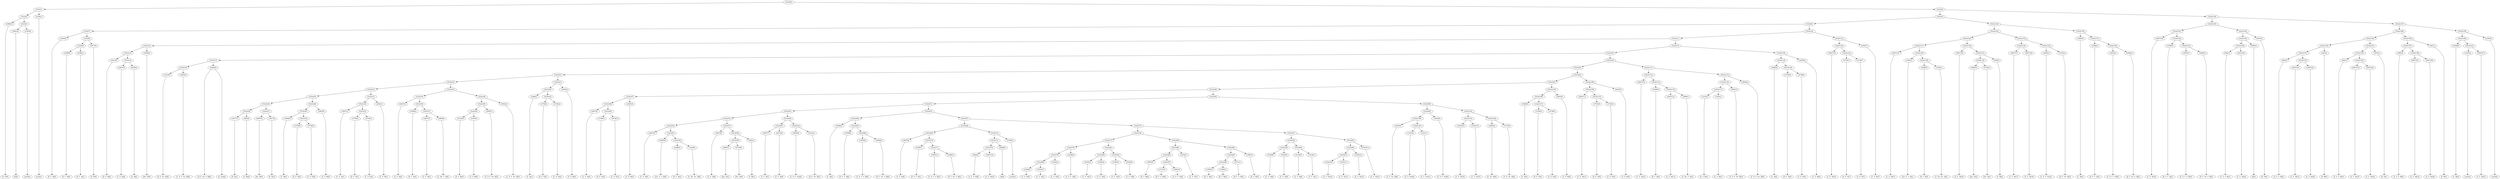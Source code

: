digraph sample{
"L2984(0)"->"[E  F](0)"
"L2661(0)"->"[E](0)"
"L2185(0)"->"[rest](0)"
"L5222(3)"->"L2661(0)"
"L5222(3)"->"L2185(0)"
"L5222(2)"->"L2984(0)"
"L5222(2)"->"L5222(3)"
"L2185(1)"->"[rest](1)"
"L5222(1)"->"L5222(2)"
"L5222(1)"->"L2185(1)"
"L4329(0)"->"[E  F  A](0)"
"L4388(0)"->"[D  F  A](0)"
"L4388(1)"->"[D  F  A](1)"
"L5222(9)"->"L4388(0)"
"L5222(9)"->"L4388(1)"
"L3917(0)"->"[D  E](0)"
"L5222(8)"->"L5222(9)"
"L5222(8)"->"L3917(0)"
"L5222(7)"->"L4329(0)"
"L5222(7)"->"L5222(8)"
"L4241(0)"->"[D  E  A](0)"
"L2647(0)"->"[C  E  A](0)"
"L2639(0)"->"[E  A](0)"
"L5222(14)"->"L2647(0)"
"L5222(14)"->"L2639(0)"
"L5222(13)"->"L4241(0)"
"L5222(13)"->"L5222(14)"
"L4690(0)"->"[Dis  E](0)"
"L5222(12)"->"L5222(13)"
"L5222(12)"->"L4690(0)"
"L1610(0)"->"[D  E  Gis  B](0)"
"L4092(0)"->"[C  D  E  Gis  B](0)"
"L5222(18)"->"L1610(0)"
"L5222(18)"->"L4092(0)"
"L4663(0)"->"[D  E  Gis  A  B](0)"
"L4663(0)"->"[F  Gis](0)"
"L5222(17)"->"L5222(18)"
"L5222(17)"->"L4663(0)"
"L3917(1)"->"[D  E](1)"
"L820(0)"->"[C  B](0)"
"L5222(26)"->"L3917(1)"
"L5222(26)"->"L820(0)"
"L4907(0)"->"[Ais  B](0)"
"L3917(2)"->"[D  E](2)"
"L5222(27)"->"L4907(0)"
"L5222(27)"->"L3917(2)"
"L5222(25)"->"L5222(26)"
"L5222(25)"->"L5222(27)"
"L3648(0)"->"[C  A](0)"
"L3756(0)"->"[D  E  F](0)"
"L4738(0)"->"[C  D  E](0)"
"L5222(30)"->"L3756(0)"
"L5222(30)"->"L4738(0)"
"L5222(29)"->"L3648(0)"
"L5222(29)"->"L5222(30)"
"L2645(0)"->"[C  D  B](0)"
"L5222(28)"->"L5222(29)"
"L5222(28)"->"L2645(0)"
"L5222(24)"->"L5222(25)"
"L5222(24)"->"L5222(28)"
"L2647(1)"->"[C  E  A](1)"
"L3756(1)"->"[D  E  F](1)"
"L4738(1)"->"[C  D  E](1)"
"L5222(33)"->"L3756(1)"
"L5222(33)"->"L4738(1)"
"L5222(32)"->"L2647(1)"
"L5222(32)"->"L5222(33)"
"L2645(1)"->"[C  D  B](1)"
"L5222(31)"->"L5222(32)"
"L5222(31)"->"L2645(1)"
"L5222(23)"->"L5222(24)"
"L5222(23)"->"L5222(31)"
"L2647(2)"->"[C  E  A](2)"
"L4388(2)"->"[D  F  A](2)"
"L2647(3)"->"[C  E  A](3)"
"L2889(0)"->"[C  Dis  F  A](0)"
"L5222(37)"->"L2647(3)"
"L5222(37)"->"L2889(0)"
"L5222(36)"->"L4388(2)"
"L5222(36)"->"L5222(37)"
"L5222(35)"->"L2647(2)"
"L5222(35)"->"L5222(36)"
"L5152(0)"->"[E  A  B](0)"
"L5165(0)"->"[C  A  B](0)"
"L5222(40)"->"L5152(0)"
"L5222(40)"->"L5165(0)"
"L4092(1)"->"[C  D  E  Gis  B](1)"
"L5222(39)"->"L5222(40)"
"L5222(39)"->"L4092(1)"
"L4092(2)"->"[C  D  E  Gis  B](2)"
"L5222(38)"->"L5222(39)"
"L5222(38)"->"L4092(2)"
"L5222(34)"->"L5222(35)"
"L5222(34)"->"L5222(38)"
"L5222(22)"->"L5222(23)"
"L5222(22)"->"L5222(34)"
"L3648(1)"->"[C  A](1)"
"L3756(2)"->"[D  E  F](2)"
"L4738(2)"->"[C  D  E](2)"
"L5222(43)"->"L3756(2)"
"L5222(43)"->"L4738(2)"
"L5222(42)"->"L3648(1)"
"L5222(42)"->"L5222(43)"
"L2645(2)"->"[C  D  B](2)"
"L5222(41)"->"L5222(42)"
"L5222(41)"->"L2645(2)"
"L5222(21)"->"L5222(22)"
"L5222(21)"->"L5222(41)"
"L2647(4)"->"[C  E  A](4)"
"L3756(3)"->"[D  E  F](3)"
"L4738(3)"->"[C  D  E](3)"
"L5222(49)"->"L3756(3)"
"L5222(49)"->"L4738(3)"
"L5222(48)"->"L2647(4)"
"L5222(48)"->"L5222(49)"
"L2645(3)"->"[C  D  B](3)"
"L5222(47)"->"L5222(48)"
"L5222(47)"->"L2645(3)"
"L2647(5)"->"[C  E  A](5)"
"L4365(0)"->"[Cis  E  G  A](0)"
"L4388(3)"->"[D  F  A](3)"
"L1420(0)"->"[C  Dis  Fis  A](0)"
"L5222(56)"->"L4388(3)"
"L5222(56)"->"L1420(0)"
"L5222(55)"->"L4365(0)"
"L5222(55)"->"L5222(56)"
"L5222(54)"->"L2647(5)"
"L5222(54)"->"L5222(55)"
"L2647(6)"->"[C  E  A](6)"
"L4690(1)"->"[Dis  E](1)"
"L4734(0)"->"[Gis  A](0)"
"L5222(59)"->"L4690(1)"
"L5222(59)"->"L4734(0)"
"L820(1)"->"[C  B](1)"
"L5222(58)"->"L5222(59)"
"L5222(58)"->"L820(1)"
"L5222(57)"->"L2647(6)"
"L5222(57)"->"L5222(58)"
"L5222(53)"->"L5222(54)"
"L5222(53)"->"L5222(57)"
"L2647(7)"->"[C  E  A](7)"
"L2647(8)"->"[C  E  A](8)"
"L5222(61)"->"L2647(7)"
"L5222(61)"->"L2647(8)"
"L4656(0)"->"[C  D  E  Gis](0)"
"L1610(1)"->"[D  E  Gis  B](1)"
"L5222(62)"->"L4656(0)"
"L5222(62)"->"L1610(1)"
"L5222(60)"->"L5222(61)"
"L5222(60)"->"L5222(62)"
"L5222(52)"->"L5222(53)"
"L5222(52)"->"L5222(60)"
"L3648(2)"->"[C  A](2)"
"L4398(0)"->"[D  E  F  A](0)"
"L3955(0)"->"[C  D  F  A  B](0)"
"L4466(0)"->"[D  F  Gis  A  B](0)"
"L5222(66)"->"L3955(0)"
"L5222(66)"->"L4466(0)"
"L5222(65)"->"L4398(0)"
"L5222(65)"->"L5222(66)"
"L5222(64)"->"L3648(2)"
"L5222(64)"->"L5222(65)"
"L2647(9)"->"[C  E  A](9)"
"L4398(1)"->"[D  E  F  A](1)"
"L3955(1)"->"[C  D  F  A  B](1)"
"L4466(1)"->"[D  F  Gis  A  B](1)"
"L5222(71)"->"L3955(1)"
"L5222(71)"->"L4466(1)"
"L5222(70)"->"L4398(1)"
"L5222(70)"->"L5222(71)"
"L5222(69)"->"L2647(9)"
"L5222(69)"->"L5222(70)"
"L862(0)"->"[C  E  A  B](0)"
"L2647(10)"->"[C  E  A](10)"
"L5222(74)"->"L862(0)"
"L5222(74)"->"L2647(10)"
"L2894(0)"->"[A](0)"
"L5222(73)"->"L5222(74)"
"L5222(73)"->"L2894(0)"
"L2185(2)"->"[rest](2)"
"L5222(72)"->"L5222(73)"
"L5222(72)"->"L2185(2)"
"L5222(68)"->"L5222(69)"
"L5222(68)"->"L5222(72)"
"L2544(0)"->"[C  E  G](0)"
"L2544(1)"->"[C  E  G](1)"
"L5222(80)"->"L2544(0)"
"L5222(80)"->"L2544(1)"
"L2544(2)"->"[C  E  G](2)"
"L5222(79)"->"L5222(80)"
"L5222(79)"->"L2544(2)"
"L2238(0)"->"[C  E  G  A](0)"
"L5222(78)"->"L5222(79)"
"L5222(78)"->"L2238(0)"
"L2544(3)"->"[C  E  G](3)"
"L2544(4)"->"[C  E  G](4)"
"L5222(82)"->"L2544(3)"
"L5222(82)"->"L2544(4)"
"L2544(5)"->"[C  E  G](5)"
"L2544(6)"->"[C  E  G](6)"
"L5222(83)"->"L2544(5)"
"L5222(83)"->"L2544(6)"
"L5222(81)"->"L5222(82)"
"L5222(81)"->"L5222(83)"
"L5222(77)"->"L5222(78)"
"L5222(77)"->"L5222(81)"
"L1895(0)"->"[D  G  B](0)"
"L4731(0)"->"[D  F  G  B](0)"
"L2901(0)"->"[C  E  F  G](0)"
"L5222(87)"->"L4731(0)"
"L5222(87)"->"L2901(0)"
"L5222(86)"->"L1895(0)"
"L5222(86)"->"L5222(87)"
"L2544(7)"->"[C  E  G](7)"
"L5222(85)"->"L5222(86)"
"L5222(85)"->"L2544(7)"
"L1895(1)"->"[D  G  B](1)"
"L1895(2)"->"[D  G  B](2)"
"L5222(90)"->"L1895(1)"
"L5222(90)"->"L1895(2)"
"L4731(1)"->"[D  F  G  B](1)"
"L5222(89)"->"L5222(90)"
"L5222(89)"->"L4731(1)"
"L1895(3)"->"[D  G  B](3)"
"L5222(88)"->"L5222(89)"
"L5222(88)"->"L1895(3)"
"L5222(84)"->"L5222(85)"
"L5222(84)"->"L5222(88)"
"L5222(76)"->"L5222(77)"
"L5222(76)"->"L5222(84)"
"L2544(8)"->"[C  E  G](8)"
"L2544(9)"->"[C  E  G](9)"
"L5222(93)"->"L2544(8)"
"L5222(93)"->"L2544(9)"
"L4136(0)"->"[C  F  A](0)"
"L4136(1)"->"[C  F  A](1)"
"L5222(94)"->"L4136(0)"
"L5222(94)"->"L4136(1)"
"L5222(92)"->"L5222(93)"
"L5222(92)"->"L5222(94)"
"L2544(10)"->"[C  E  G](10)"
"L2544(11)"->"[C  E  G](11)"
"L5222(97)"->"L2544(10)"
"L5222(97)"->"L2544(11)"
"L2544(12)"->"[C  E  G](12)"
"L5222(96)"->"L5222(97)"
"L5222(96)"->"L2544(12)"
"L2544(13)"->"[C  E  G](13)"
"L5222(95)"->"L5222(96)"
"L5222(95)"->"L2544(13)"
"L5222(91)"->"L5222(92)"
"L5222(91)"->"L5222(95)"
"L5222(75)"->"L5222(76)"
"L5222(75)"->"L5222(91)"
"L5222(67)"->"L5222(68)"
"L5222(67)"->"L5222(75)"
"L5222(63)"->"L5222(64)"
"L5222(63)"->"L5222(67)"
"L5222(51)"->"L5222(52)"
"L5222(51)"->"L5222(63)"
"L4555(0)"->"[C  F  Gis  B](0)"
"L1221(0)"->"[C  F  Gis](0)"
"L1221(1)"->"[C  F  Gis](1)"
"L5222(101)"->"L1221(0)"
"L5222(101)"->"L1221(1)"
"L5222(100)"->"L4555(0)"
"L5222(100)"->"L5222(101)"
"L1820(0)"->"[C  D  F  Gis](0)"
"L5222(99)"->"L5222(100)"
"L5222(99)"->"L1820(0)"
"L2544(14)"->"[C  E  G](14)"
"L2544(15)"->"[C  E  G](15)"
"L5222(103)"->"L2544(14)"
"L5222(103)"->"L2544(15)"
"L2854(0)"->"[E  Gis  B](0)"
"L3772(0)"->"[C  E  Gis  B](0)"
"L5222(104)"->"L2854(0)"
"L5222(104)"->"L3772(0)"
"L5222(102)"->"L5222(103)"
"L5222(102)"->"L5222(104)"
"L5222(98)"->"L5222(99)"
"L5222(98)"->"L5222(102)"
"L5222(50)"->"L5222(51)"
"L5222(50)"->"L5222(98)"
"L5222(46)"->"L5222(47)"
"L5222(46)"->"L5222(50)"
"L3648(3)"->"[C  A](3)"
"L3756(4)"->"[D  E  F](4)"
"L4738(4)"->"[C  D  E](4)"
"L5222(107)"->"L3756(4)"
"L5222(107)"->"L4738(4)"
"L5222(106)"->"L3648(3)"
"L5222(106)"->"L5222(107)"
"L2645(4)"->"[C  D  B](4)"
"L5222(105)"->"L5222(106)"
"L5222(105)"->"L2645(4)"
"L5222(45)"->"L5222(46)"
"L5222(45)"->"L5222(105)"
"L2647(11)"->"[C  E  A](11)"
"L3756(5)"->"[D  E  F](5)"
"L4738(5)"->"[C  D  E](5)"
"L5222(110)"->"L3756(5)"
"L5222(110)"->"L4738(5)"
"L5222(109)"->"L2647(11)"
"L5222(109)"->"L5222(110)"
"L2645(5)"->"[C  D  B](5)"
"L5222(108)"->"L5222(109)"
"L5222(108)"->"L2645(5)"
"L5222(44)"->"L5222(45)"
"L5222(44)"->"L5222(108)"
"L5222(20)"->"L5222(21)"
"L5222(20)"->"L5222(44)"
"L2647(12)"->"[C  E  A](12)"
"L4388(4)"->"[D  F  A](4)"
"L2647(13)"->"[C  E  A](13)"
"L2889(1)"->"[C  Dis  F  A](1)"
"L5222(114)"->"L2647(13)"
"L5222(114)"->"L2889(1)"
"L5222(113)"->"L4388(4)"
"L5222(113)"->"L5222(114)"
"L5222(112)"->"L2647(12)"
"L5222(112)"->"L5222(113)"
"L5152(1)"->"[E  A  B](1)"
"L5165(1)"->"[C  A  B](1)"
"L5222(117)"->"L5152(1)"
"L5222(117)"->"L5165(1)"
"L4092(3)"->"[C  D  E  Gis  B](3)"
"L5222(116)"->"L5222(117)"
"L5222(116)"->"L4092(3)"
"L4092(4)"->"[C  D  E  Gis  B](4)"
"L5222(115)"->"L5222(116)"
"L5222(115)"->"L4092(4)"
"L5222(111)"->"L5222(112)"
"L5222(111)"->"L5222(115)"
"L5222(19)"->"L5222(20)"
"L5222(19)"->"L5222(111)"
"L5222(16)"->"L5222(17)"
"L5222(16)"->"L5222(19)"
"L3648(4)"->"[C  A](4)"
"L3756(6)"->"[D  E  F](6)"
"L4738(6)"->"[C  D  E](6)"
"L5222(120)"->"L3756(6)"
"L5222(120)"->"L4738(6)"
"L5222(119)"->"L3648(4)"
"L5222(119)"->"L5222(120)"
"L2645(6)"->"[C  D  B](6)"
"L5222(118)"->"L5222(119)"
"L5222(118)"->"L2645(6)"
"L5222(15)"->"L5222(16)"
"L5222(15)"->"L5222(118)"
"L5222(11)"->"L5222(12)"
"L5222(11)"->"L5222(15)"
"L2647(14)"->"[C  E  A](14)"
"L3756(7)"->"[D  E  F](7)"
"L4738(7)"->"[C  D  E](7)"
"L5222(123)"->"L3756(7)"
"L5222(123)"->"L4738(7)"
"L5222(122)"->"L2647(14)"
"L5222(122)"->"L5222(123)"
"L2645(7)"->"[C  D  B](7)"
"L5222(121)"->"L5222(122)"
"L5222(121)"->"L2645(7)"
"L5222(10)"->"L5222(11)"
"L5222(10)"->"L5222(121)"
"L5222(6)"->"L5222(7)"
"L5222(6)"->"L5222(10)"
"L2647(15)"->"[C  E  A](15)"
"L4365(1)"->"[Cis  E  G  A](1)"
"L4388(5)"->"[D  F  A](5)"
"L1420(1)"->"[C  Dis  Fis  A](1)"
"L5222(129)"->"L4388(5)"
"L5222(129)"->"L1420(1)"
"L5222(128)"->"L4365(1)"
"L5222(128)"->"L5222(129)"
"L5222(127)"->"L2647(15)"
"L5222(127)"->"L5222(128)"
"L2647(16)"->"[C  E  A](16)"
"L4690(2)"->"[Dis  E](2)"
"L4734(1)"->"[Gis  A](1)"
"L5222(132)"->"L4690(2)"
"L5222(132)"->"L4734(1)"
"L820(2)"->"[C  B](2)"
"L5222(131)"->"L5222(132)"
"L5222(131)"->"L820(2)"
"L5222(130)"->"L2647(16)"
"L5222(130)"->"L5222(131)"
"L5222(126)"->"L5222(127)"
"L5222(126)"->"L5222(130)"
"L2647(17)"->"[C  E  A](17)"
"L2647(18)"->"[C  E  A](18)"
"L5222(134)"->"L2647(17)"
"L5222(134)"->"L2647(18)"
"L4656(1)"->"[C  D  E  Gis](1)"
"L1610(2)"->"[D  E  Gis  B](2)"
"L5222(135)"->"L4656(1)"
"L5222(135)"->"L1610(2)"
"L5222(133)"->"L5222(134)"
"L5222(133)"->"L5222(135)"
"L5222(125)"->"L5222(126)"
"L5222(125)"->"L5222(133)"
"L3648(5)"->"[C  A](5)"
"L4398(2)"->"[D  E  F  A](2)"
"L3955(2)"->"[C  D  F  A  B](2)"
"L4466(2)"->"[D  F  Gis  A  B](2)"
"L5222(138)"->"L3955(2)"
"L5222(138)"->"L4466(2)"
"L5222(137)"->"L4398(2)"
"L5222(137)"->"L5222(138)"
"L5222(136)"->"L3648(5)"
"L5222(136)"->"L5222(137)"
"L5222(124)"->"L5222(125)"
"L5222(124)"->"L5222(136)"
"L5222(5)"->"L5222(6)"
"L5222(5)"->"L5222(124)"
"L2647(19)"->"[C  E  A](19)"
"L4398(3)"->"[D  E  F  A](3)"
"L3955(3)"->"[C  D  F  A  B](3)"
"L4466(3)"->"[D  F  Gis  A  B](3)"
"L5222(143)"->"L3955(3)"
"L5222(143)"->"L4466(3)"
"L5222(142)"->"L4398(3)"
"L5222(142)"->"L5222(143)"
"L5222(141)"->"L2647(19)"
"L5222(141)"->"L5222(142)"
"L862(1)"->"[C  E  A  B](1)"
"L2647(20)"->"[C  E  A](20)"
"L5222(146)"->"L862(1)"
"L5222(146)"->"L2647(20)"
"L2894(1)"->"[A](1)"
"L5222(145)"->"L5222(146)"
"L5222(145)"->"L2894(1)"
"L3015(0)"->"[D  F](0)"
"L5222(144)"->"L5222(145)"
"L5222(144)"->"L3015(0)"
"L5222(140)"->"L5222(141)"
"L5222(140)"->"L5222(144)"
"L862(2)"->"[C  E  A  B](2)"
"L2647(21)"->"[C  E  A](21)"
"L2647(22)"->"[C  E  A](22)"
"L5222(152)"->"L2647(21)"
"L5222(152)"->"L2647(22)"
"L5222(151)"->"L862(2)"
"L5222(151)"->"L5222(152)"
"L641(0)"->"[D  B](0)"
"L5222(150)"->"L5222(151)"
"L5222(150)"->"L641(0)"
"L862(3)"->"[C  E  A  B](3)"
"L2647(23)"->"[C  E  A](23)"
"L2647(24)"->"[C  E  A](24)"
"L5222(155)"->"L2647(23)"
"L5222(155)"->"L2647(24)"
"L5222(154)"->"L862(3)"
"L5222(154)"->"L5222(155)"
"L3015(1)"->"[D  F](1)"
"L5222(153)"->"L5222(154)"
"L5222(153)"->"L3015(1)"
"L5222(149)"->"L5222(150)"
"L5222(149)"->"L5222(153)"
"L862(4)"->"[C  E  A  B](4)"
"L2647(25)"->"[C  E  A](25)"
"L2647(26)"->"[C  E  A](26)"
"L5222(158)"->"L2647(25)"
"L5222(158)"->"L2647(26)"
"L5222(157)"->"L862(4)"
"L5222(157)"->"L5222(158)"
"L641(1)"->"[D  B](1)"
"L5222(156)"->"L5222(157)"
"L5222(156)"->"L641(1)"
"L5222(148)"->"L5222(149)"
"L5222(148)"->"L5222(156)"
"L3648(6)"->"[C  A](6)"
"L2185(3)"->"[rest](3)"
"L2647(27)"->"[C  E  A](27)"
"L5222(161)"->"L2185(3)"
"L5222(161)"->"L2647(27)"
"L5222(160)"->"L3648(6)"
"L5222(160)"->"L5222(161)"
"L2185(4)"->"[rest](4)"
"L5222(159)"->"L5222(160)"
"L5222(159)"->"L2185(4)"
"L5222(147)"->"L5222(148)"
"L5222(147)"->"L5222(159)"
"L5222(139)"->"L5222(140)"
"L5222(139)"->"L5222(147)"
"L5222(4)"->"L5222(5)"
"L5222(4)"->"L5222(139)"
"L5222(0)"->"L5222(1)"
"L5222(0)"->"L5222(4)"
{rank = min; "L5222(0)"}
{rank = same; "L5222(1)"; "L5222(4)";}
{rank = same; "L5222(2)"; "L2185(1)"; "L5222(5)"; "L5222(139)";}
{rank = same; "L2984(0)"; "L5222(3)"; "L5222(6)"; "L5222(124)"; "L5222(140)"; "L5222(147)";}
{rank = same; "L2661(0)"; "L2185(0)"; "L5222(7)"; "L5222(10)"; "L5222(125)"; "L5222(136)"; "L5222(141)"; "L5222(144)"; "L5222(148)"; "L5222(159)";}
{rank = same; "L4329(0)"; "L5222(8)"; "L5222(11)"; "L5222(121)"; "L5222(126)"; "L5222(133)"; "L3648(5)"; "L5222(137)"; "L2647(19)"; "L5222(142)"; "L5222(145)"; "L3015(0)"; "L5222(149)"; "L5222(156)"; "L5222(160)"; "L2185(4)";}
{rank = same; "L5222(9)"; "L3917(0)"; "L5222(12)"; "L5222(15)"; "L5222(122)"; "L2645(7)"; "L5222(127)"; "L5222(130)"; "L5222(134)"; "L5222(135)"; "L4398(2)"; "L5222(138)"; "L4398(3)"; "L5222(143)"; "L5222(146)"; "L2894(1)"; "L5222(150)"; "L5222(153)"; "L5222(157)"; "L641(1)"; "L3648(6)"; "L5222(161)";}
{rank = same; "L4388(0)"; "L4388(1)"; "L5222(13)"; "L4690(0)"; "L5222(16)"; "L5222(118)"; "L2647(14)"; "L5222(123)"; "L2647(15)"; "L5222(128)"; "L2647(16)"; "L5222(131)"; "L2647(17)"; "L2647(18)"; "L4656(1)"; "L1610(2)"; "L3955(2)"; "L4466(2)"; "L3955(3)"; "L4466(3)"; "L862(1)"; "L2647(20)"; "L5222(151)"; "L641(0)"; "L5222(154)"; "L3015(1)"; "L862(4)"; "L5222(158)"; "L2185(3)"; "L2647(27)";}
{rank = same; "L4241(0)"; "L5222(14)"; "L5222(17)"; "L5222(19)"; "L5222(119)"; "L2645(6)"; "L3756(7)"; "L4738(7)"; "L4365(1)"; "L5222(129)"; "L5222(132)"; "L820(2)"; "L862(2)"; "L5222(152)"; "L862(3)"; "L5222(155)"; "L2647(25)"; "L2647(26)";}
{rank = same; "L2647(0)"; "L2639(0)"; "L5222(18)"; "L4663(0)"; "L5222(20)"; "L5222(111)"; "L3648(4)"; "L5222(120)"; "L4388(5)"; "L1420(1)"; "L4690(2)"; "L4734(1)"; "L2647(21)"; "L2647(22)"; "L2647(23)"; "L2647(24)";}
{rank = same; "L1610(0)"; "L4092(0)"; "L5222(21)"; "L5222(44)"; "L5222(112)"; "L5222(115)"; "L3756(6)"; "L4738(6)";}
{rank = same; "L5222(22)"; "L5222(41)"; "L5222(45)"; "L5222(108)"; "L2647(12)"; "L5222(113)"; "L5222(116)"; "L4092(4)";}
{rank = same; "L5222(23)"; "L5222(34)"; "L5222(42)"; "L2645(2)"; "L5222(46)"; "L5222(105)"; "L5222(109)"; "L2645(5)"; "L4388(4)"; "L5222(114)"; "L5222(117)"; "L4092(3)";}
{rank = same; "L5222(24)"; "L5222(31)"; "L5222(35)"; "L5222(38)"; "L3648(1)"; "L5222(43)"; "L5222(47)"; "L5222(50)"; "L5222(106)"; "L2645(4)"; "L2647(11)"; "L5222(110)"; "L2647(13)"; "L2889(1)"; "L5152(1)"; "L5165(1)";}
{rank = same; "L5222(25)"; "L5222(28)"; "L5222(32)"; "L2645(1)"; "L2647(2)"; "L5222(36)"; "L5222(39)"; "L4092(2)"; "L3756(2)"; "L4738(2)"; "L5222(48)"; "L2645(3)"; "L5222(51)"; "L5222(98)"; "L3648(3)"; "L5222(107)"; "L3756(5)"; "L4738(5)";}
{rank = same; "L5222(26)"; "L5222(27)"; "L5222(29)"; "L2645(0)"; "L2647(1)"; "L5222(33)"; "L4388(2)"; "L5222(37)"; "L5222(40)"; "L4092(1)"; "L2647(4)"; "L5222(49)"; "L5222(52)"; "L5222(63)"; "L5222(99)"; "L5222(102)"; "L3756(4)"; "L4738(4)";}
{rank = same; "L3917(1)"; "L820(0)"; "L4907(0)"; "L3917(2)"; "L3648(0)"; "L5222(30)"; "L3756(1)"; "L4738(1)"; "L2647(3)"; "L2889(0)"; "L5152(0)"; "L5165(0)"; "L3756(3)"; "L4738(3)"; "L5222(53)"; "L5222(60)"; "L5222(64)"; "L5222(67)"; "L5222(100)"; "L1820(0)"; "L5222(103)"; "L5222(104)";}
{rank = same; "L3756(0)"; "L4738(0)"; "L5222(54)"; "L5222(57)"; "L5222(61)"; "L5222(62)"; "L3648(2)"; "L5222(65)"; "L5222(68)"; "L5222(75)"; "L4555(0)"; "L5222(101)"; "L2544(14)"; "L2544(15)"; "L2854(0)"; "L3772(0)";}
{rank = same; "L2647(5)"; "L5222(55)"; "L2647(6)"; "L5222(58)"; "L2647(7)"; "L2647(8)"; "L4656(0)"; "L1610(1)"; "L4398(0)"; "L5222(66)"; "L5222(69)"; "L5222(72)"; "L5222(76)"; "L5222(91)"; "L1221(0)"; "L1221(1)";}
{rank = same; "L4365(0)"; "L5222(56)"; "L5222(59)"; "L820(1)"; "L3955(0)"; "L4466(0)"; "L2647(9)"; "L5222(70)"; "L5222(73)"; "L2185(2)"; "L5222(77)"; "L5222(84)"; "L5222(92)"; "L5222(95)";}
{rank = same; "L4388(3)"; "L1420(0)"; "L4690(1)"; "L4734(0)"; "L4398(1)"; "L5222(71)"; "L5222(74)"; "L2894(0)"; "L5222(78)"; "L5222(81)"; "L5222(85)"; "L5222(88)"; "L5222(93)"; "L5222(94)"; "L5222(96)"; "L2544(13)";}
{rank = same; "L3955(1)"; "L4466(1)"; "L862(0)"; "L2647(10)"; "L5222(79)"; "L2238(0)"; "L5222(82)"; "L5222(83)"; "L5222(86)"; "L2544(7)"; "L5222(89)"; "L1895(3)"; "L2544(8)"; "L2544(9)"; "L4136(0)"; "L4136(1)"; "L5222(97)"; "L2544(12)";}
{rank = same; "L5222(80)"; "L2544(2)"; "L2544(3)"; "L2544(4)"; "L2544(5)"; "L2544(6)"; "L1895(0)"; "L5222(87)"; "L5222(90)"; "L4731(1)"; "L2544(10)"; "L2544(11)";}
{rank = same; "L2544(0)"; "L2544(1)"; "L4731(0)"; "L2901(0)"; "L1895(1)"; "L1895(2)";}
{rank = max; "[A](0)"; "[A](1)"; "[Ais  B](0)"; "[C  A  B](0)"; "[C  A  B](1)"; "[C  A](0)"; "[C  A](1)"; "[C  A](2)"; "[C  A](3)"; "[C  A](4)"; "[C  A](5)"; "[C  A](6)"; "[C  B](0)"; "[C  B](1)"; "[C  B](2)"; "[C  D  B](0)"; "[C  D  B](1)"; "[C  D  B](2)"; "[C  D  B](3)"; "[C  D  B](4)"; "[C  D  B](5)"; "[C  D  B](6)"; "[C  D  B](7)"; "[C  D  E  Gis  B](0)"; "[C  D  E  Gis  B](1)"; "[C  D  E  Gis  B](2)"; "[C  D  E  Gis  B](3)"; "[C  D  E  Gis  B](4)"; "[C  D  E  Gis](0)"; "[C  D  E  Gis](1)"; "[C  D  E](0)"; "[C  D  E](1)"; "[C  D  E](2)"; "[C  D  E](3)"; "[C  D  E](4)"; "[C  D  E](5)"; "[C  D  E](6)"; "[C  D  E](7)"; "[C  D  F  A  B](0)"; "[C  D  F  A  B](1)"; "[C  D  F  A  B](2)"; "[C  D  F  A  B](3)"; "[C  D  F  Gis](0)"; "[C  Dis  F  A](0)"; "[C  Dis  F  A](1)"; "[C  Dis  Fis  A](0)"; "[C  Dis  Fis  A](1)"; "[C  E  A  B](0)"; "[C  E  A  B](1)"; "[C  E  A  B](2)"; "[C  E  A  B](3)"; "[C  E  A  B](4)"; "[C  E  A](0)"; "[C  E  A](1)"; "[C  E  A](10)"; "[C  E  A](11)"; "[C  E  A](12)"; "[C  E  A](13)"; "[C  E  A](14)"; "[C  E  A](15)"; "[C  E  A](16)"; "[C  E  A](17)"; "[C  E  A](18)"; "[C  E  A](19)"; "[C  E  A](2)"; "[C  E  A](20)"; "[C  E  A](21)"; "[C  E  A](22)"; "[C  E  A](23)"; "[C  E  A](24)"; "[C  E  A](25)"; "[C  E  A](26)"; "[C  E  A](27)"; "[C  E  A](3)"; "[C  E  A](4)"; "[C  E  A](5)"; "[C  E  A](6)"; "[C  E  A](7)"; "[C  E  A](8)"; "[C  E  A](9)"; "[C  E  F  G](0)"; "[C  E  G  A](0)"; "[C  E  G](0)"; "[C  E  G](1)"; "[C  E  G](10)"; "[C  E  G](11)"; "[C  E  G](12)"; "[C  E  G](13)"; "[C  E  G](14)"; "[C  E  G](15)"; "[C  E  G](2)"; "[C  E  G](3)"; "[C  E  G](4)"; "[C  E  G](5)"; "[C  E  G](6)"; "[C  E  G](7)"; "[C  E  G](8)"; "[C  E  G](9)"; "[C  E  Gis  B](0)"; "[C  F  A](0)"; "[C  F  A](1)"; "[C  F  Gis  B](0)"; "[C  F  Gis](0)"; "[C  F  Gis](1)"; "[Cis  E  G  A](0)"; "[Cis  E  G  A](1)"; "[D  B](0)"; "[D  B](1)"; "[D  E  A](0)"; "[D  E  F  A](0)"; "[D  E  F  A](1)"; "[D  E  F  A](2)"; "[D  E  F  A](3)"; "[D  E  F](0)"; "[D  E  F](1)"; "[D  E  F](2)"; "[D  E  F](3)"; "[D  E  F](4)"; "[D  E  F](5)"; "[D  E  F](6)"; "[D  E  F](7)"; "[D  E  Gis  A  B](0)"; "[D  E  Gis  B](0)"; "[D  E  Gis  B](1)"; "[D  E  Gis  B](2)"; "[D  E](0)"; "[D  E](1)"; "[D  E](2)"; "[D  F  A](0)"; "[D  F  A](1)"; "[D  F  A](2)"; "[D  F  A](3)"; "[D  F  A](4)"; "[D  F  A](5)"; "[D  F  G  B](0)"; "[D  F  G  B](1)"; "[D  F  Gis  A  B](0)"; "[D  F  Gis  A  B](1)"; "[D  F  Gis  A  B](2)"; "[D  F  Gis  A  B](3)"; "[D  F](0)"; "[D  F](1)"; "[D  G  B](0)"; "[D  G  B](1)"; "[D  G  B](2)"; "[D  G  B](3)"; "[Dis  E](0)"; "[Dis  E](1)"; "[Dis  E](2)"; "[E  A  B](0)"; "[E  A  B](1)"; "[E  A](0)"; "[E  F  A](0)"; "[E  F](0)"; "[E  Gis  B](0)"; "[E](0)"; "[F  Gis](0)"; "[Gis  A](0)"; "[Gis  A](1)"; "[rest](0)"; "[rest](1)"; "[rest](2)"; "[rest](3)"; "[rest](4)";}
}